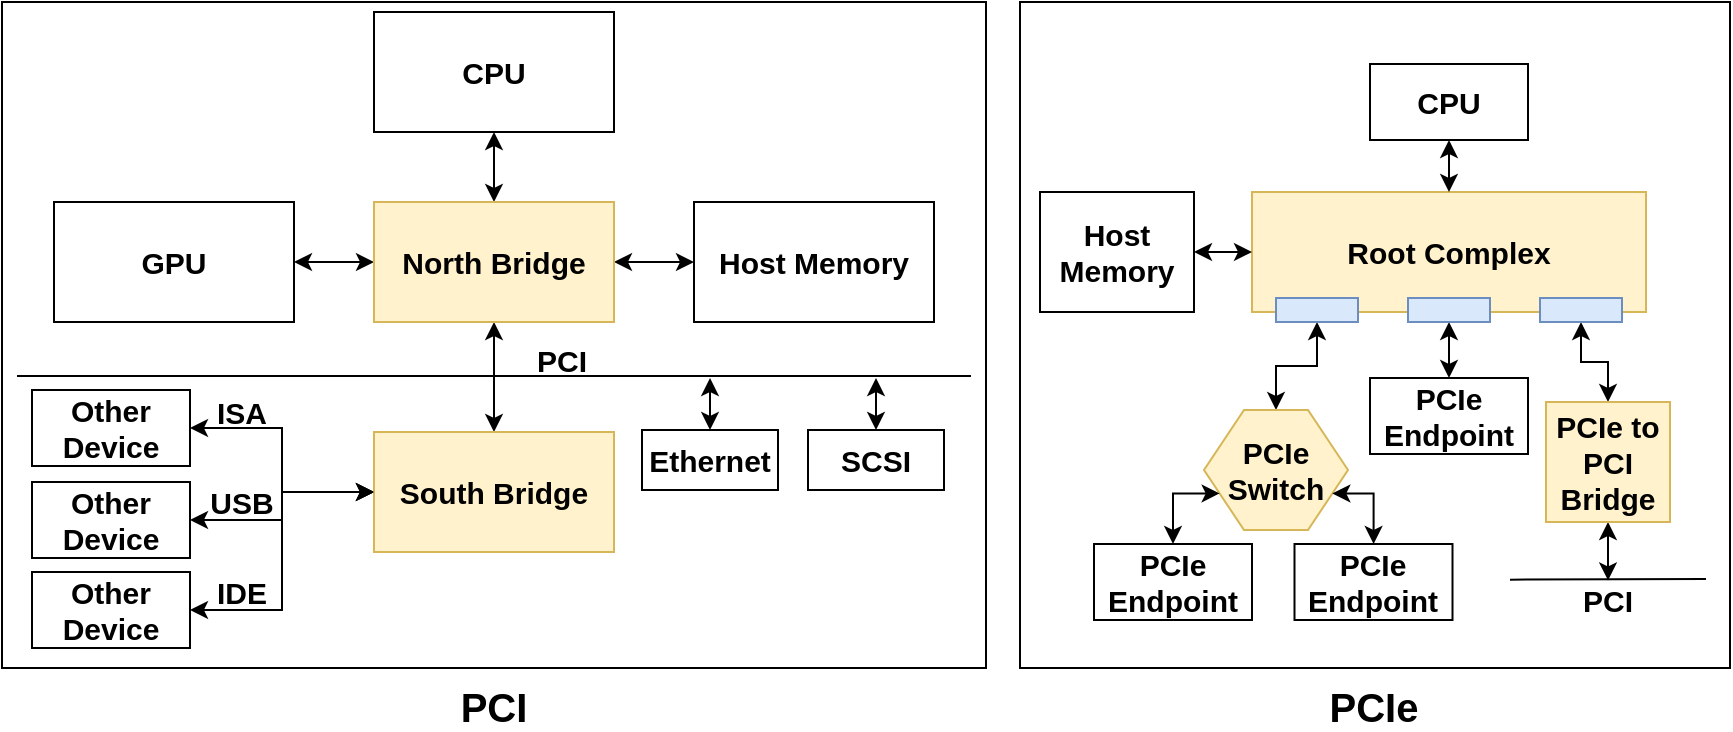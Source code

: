<mxfile version="14.4.3" type="device"><diagram id="0pbQG_VUJU1zq75qMs9i" name="第 1 页"><mxGraphModel dx="1506" dy="776" grid="0" gridSize="10" guides="1" tooltips="1" connect="1" arrows="1" fold="1" page="0" pageScale="1" pageWidth="827" pageHeight="1169" math="0" shadow="0"><root><mxCell id="0"/><mxCell id="1" parent="0"/><mxCell id="vP6_aj8F6_FsCMDe0Jlj-69" value="" style="rounded=0;whiteSpace=wrap;html=1;" vertex="1" parent="1"><mxGeometry x="367" y="332" width="355" height="333" as="geometry"/></mxCell><mxCell id="vP6_aj8F6_FsCMDe0Jlj-67" value="" style="rounded=0;whiteSpace=wrap;html=1;" vertex="1" parent="1"><mxGeometry x="-142" y="332" width="492" height="333" as="geometry"/></mxCell><mxCell id="vP6_aj8F6_FsCMDe0Jlj-7" style="edgeStyle=orthogonalEdgeStyle;rounded=0;orthogonalLoop=1;jettySize=auto;html=1;entryX=0.5;entryY=0;entryDx=0;entryDy=0;startArrow=classic;startFill=1;" edge="1" parent="1" source="vP6_aj8F6_FsCMDe0Jlj-1" target="vP6_aj8F6_FsCMDe0Jlj-2"><mxGeometry relative="1" as="geometry"/></mxCell><mxCell id="vP6_aj8F6_FsCMDe0Jlj-1" value="&lt;font style=&quot;font-size: 15px&quot;&gt;&lt;b&gt;CPU&lt;/b&gt;&lt;/font&gt;" style="rounded=0;whiteSpace=wrap;html=1;" vertex="1" parent="1"><mxGeometry x="44" y="337" width="120" height="60" as="geometry"/></mxCell><mxCell id="vP6_aj8F6_FsCMDe0Jlj-8" style="edgeStyle=orthogonalEdgeStyle;rounded=0;orthogonalLoop=1;jettySize=auto;html=1;entryX=0;entryY=0.5;entryDx=0;entryDy=0;startArrow=classic;startFill=1;" edge="1" parent="1" source="vP6_aj8F6_FsCMDe0Jlj-2" target="vP6_aj8F6_FsCMDe0Jlj-5"><mxGeometry relative="1" as="geometry"/></mxCell><mxCell id="vP6_aj8F6_FsCMDe0Jlj-9" style="edgeStyle=orthogonalEdgeStyle;rounded=0;orthogonalLoop=1;jettySize=auto;html=1;entryX=1;entryY=0.5;entryDx=0;entryDy=0;startArrow=classic;startFill=1;" edge="1" parent="1" source="vP6_aj8F6_FsCMDe0Jlj-2" target="vP6_aj8F6_FsCMDe0Jlj-3"><mxGeometry relative="1" as="geometry"/></mxCell><mxCell id="vP6_aj8F6_FsCMDe0Jlj-10" style="edgeStyle=orthogonalEdgeStyle;rounded=0;orthogonalLoop=1;jettySize=auto;html=1;startArrow=classic;startFill=1;" edge="1" parent="1" source="vP6_aj8F6_FsCMDe0Jlj-2" target="vP6_aj8F6_FsCMDe0Jlj-6"><mxGeometry relative="1" as="geometry"/></mxCell><mxCell id="vP6_aj8F6_FsCMDe0Jlj-2" value="&lt;font style=&quot;font-size: 15px&quot;&gt;&lt;b&gt;North Bridge&lt;/b&gt;&lt;/font&gt;" style="rounded=0;whiteSpace=wrap;html=1;fillColor=#fff2cc;strokeColor=#d6b656;" vertex="1" parent="1"><mxGeometry x="44" y="432" width="120" height="60" as="geometry"/></mxCell><mxCell id="vP6_aj8F6_FsCMDe0Jlj-3" value="&lt;font style=&quot;font-size: 15px&quot;&gt;&lt;b&gt;GPU&lt;/b&gt;&lt;/font&gt;" style="rounded=0;whiteSpace=wrap;html=1;" vertex="1" parent="1"><mxGeometry x="-116" y="432" width="120" height="60" as="geometry"/></mxCell><mxCell id="vP6_aj8F6_FsCMDe0Jlj-5" value="&lt;font style=&quot;font-size: 15px&quot;&gt;&lt;b&gt;Host Memory&lt;/b&gt;&lt;/font&gt;" style="rounded=0;whiteSpace=wrap;html=1;" vertex="1" parent="1"><mxGeometry x="204" y="432" width="120" height="60" as="geometry"/></mxCell><mxCell id="vP6_aj8F6_FsCMDe0Jlj-21" style="edgeStyle=orthogonalEdgeStyle;rounded=0;orthogonalLoop=1;jettySize=auto;html=1;entryX=1;entryY=0.5;entryDx=0;entryDy=0;startArrow=classic;startFill=1;" edge="1" parent="1" source="vP6_aj8F6_FsCMDe0Jlj-6" target="vP6_aj8F6_FsCMDe0Jlj-18"><mxGeometry relative="1" as="geometry"/></mxCell><mxCell id="vP6_aj8F6_FsCMDe0Jlj-22" style="edgeStyle=orthogonalEdgeStyle;rounded=0;orthogonalLoop=1;jettySize=auto;html=1;entryX=1;entryY=0.5;entryDx=0;entryDy=0;startArrow=classic;startFill=1;" edge="1" parent="1" source="vP6_aj8F6_FsCMDe0Jlj-6" target="vP6_aj8F6_FsCMDe0Jlj-15"><mxGeometry relative="1" as="geometry"/></mxCell><mxCell id="vP6_aj8F6_FsCMDe0Jlj-6" value="&lt;span style=&quot;font-size: 15px&quot;&gt;&lt;b&gt;South Bridge&lt;/b&gt;&lt;/span&gt;" style="rounded=0;whiteSpace=wrap;html=1;fillColor=#fff2cc;strokeColor=#d6b656;" vertex="1" parent="1"><mxGeometry x="44" y="547" width="120" height="60" as="geometry"/></mxCell><mxCell id="vP6_aj8F6_FsCMDe0Jlj-27" style="edgeStyle=orthogonalEdgeStyle;rounded=0;orthogonalLoop=1;jettySize=auto;html=1;startArrow=classic;startFill=1;" edge="1" parent="1" source="vP6_aj8F6_FsCMDe0Jlj-11"><mxGeometry relative="1" as="geometry"><mxPoint x="212" y="520" as="targetPoint"/></mxGeometry></mxCell><mxCell id="vP6_aj8F6_FsCMDe0Jlj-11" value="&lt;span style=&quot;font-size: 15px&quot;&gt;&lt;b&gt;Ethernet&lt;/b&gt;&lt;/span&gt;" style="rounded=0;whiteSpace=wrap;html=1;" vertex="1" parent="1"><mxGeometry x="178" y="546" width="68" height="30" as="geometry"/></mxCell><mxCell id="vP6_aj8F6_FsCMDe0Jlj-12" value="" style="endArrow=none;html=1;" edge="1" parent="1"><mxGeometry width="50" height="50" relative="1" as="geometry"><mxPoint x="-134.5" y="519" as="sourcePoint"/><mxPoint x="342.5" y="519" as="targetPoint"/></mxGeometry></mxCell><mxCell id="vP6_aj8F6_FsCMDe0Jlj-15" value="&lt;b style=&quot;font-size: 15px&quot;&gt;Other Device&lt;/b&gt;" style="rounded=0;whiteSpace=wrap;html=1;" vertex="1" parent="1"><mxGeometry x="-127" y="572" width="79" height="38" as="geometry"/></mxCell><mxCell id="vP6_aj8F6_FsCMDe0Jlj-18" value="&lt;b style=&quot;font-size: 15px&quot;&gt;Other Device&lt;/b&gt;" style="rounded=0;whiteSpace=wrap;html=1;" vertex="1" parent="1"><mxGeometry x="-127" y="617" width="79" height="38" as="geometry"/></mxCell><mxCell id="vP6_aj8F6_FsCMDe0Jlj-20" style="edgeStyle=orthogonalEdgeStyle;rounded=0;orthogonalLoop=1;jettySize=auto;html=1;entryX=0;entryY=0.5;entryDx=0;entryDy=0;startArrow=classic;startFill=1;" edge="1" parent="1" source="vP6_aj8F6_FsCMDe0Jlj-16" target="vP6_aj8F6_FsCMDe0Jlj-6"><mxGeometry relative="1" as="geometry"/></mxCell><mxCell id="vP6_aj8F6_FsCMDe0Jlj-16" value="&lt;span style=&quot;font-size: 15px&quot;&gt;&lt;b&gt;Other Device&lt;/b&gt;&lt;/span&gt;" style="rounded=0;whiteSpace=wrap;html=1;" vertex="1" parent="1"><mxGeometry x="-127" y="526" width="79" height="38" as="geometry"/></mxCell><mxCell id="vP6_aj8F6_FsCMDe0Jlj-23" value="&lt;b&gt;&lt;font style=&quot;font-size: 15px&quot;&gt;PCI&lt;/font&gt;&lt;/b&gt;" style="text;html=1;strokeColor=none;fillColor=none;align=center;verticalAlign=middle;whiteSpace=wrap;rounded=0;" vertex="1" parent="1"><mxGeometry x="118" y="501" width="40" height="20" as="geometry"/></mxCell><mxCell id="vP6_aj8F6_FsCMDe0Jlj-24" value="&lt;b&gt;&lt;font style=&quot;font-size: 15px&quot;&gt;ISA&lt;/font&gt;&lt;/b&gt;" style="text;html=1;strokeColor=none;fillColor=none;align=center;verticalAlign=middle;whiteSpace=wrap;rounded=0;" vertex="1" parent="1"><mxGeometry x="-42" y="527" width="40" height="20" as="geometry"/></mxCell><mxCell id="vP6_aj8F6_FsCMDe0Jlj-25" value="&lt;b&gt;&lt;font style=&quot;font-size: 15px&quot;&gt;USB&lt;/font&gt;&lt;/b&gt;" style="text;html=1;strokeColor=none;fillColor=none;align=center;verticalAlign=middle;whiteSpace=wrap;rounded=0;" vertex="1" parent="1"><mxGeometry x="-42" y="572" width="40" height="20" as="geometry"/></mxCell><mxCell id="vP6_aj8F6_FsCMDe0Jlj-26" value="&lt;b&gt;&lt;font style=&quot;font-size: 15px&quot;&gt;IDE&lt;/font&gt;&lt;/b&gt;" style="text;html=1;strokeColor=none;fillColor=none;align=center;verticalAlign=middle;whiteSpace=wrap;rounded=0;" vertex="1" parent="1"><mxGeometry x="-42" y="617" width="40" height="20" as="geometry"/></mxCell><mxCell id="vP6_aj8F6_FsCMDe0Jlj-29" style="edgeStyle=orthogonalEdgeStyle;rounded=0;orthogonalLoop=1;jettySize=auto;html=1;startArrow=classic;startFill=1;" edge="1" parent="1" source="vP6_aj8F6_FsCMDe0Jlj-28"><mxGeometry relative="1" as="geometry"><mxPoint x="295" y="520" as="targetPoint"/></mxGeometry></mxCell><mxCell id="vP6_aj8F6_FsCMDe0Jlj-28" value="&lt;span style=&quot;font-size: 15px&quot;&gt;&lt;b&gt;SCSI&lt;/b&gt;&lt;/span&gt;" style="rounded=0;whiteSpace=wrap;html=1;" vertex="1" parent="1"><mxGeometry x="261" y="546" width="68" height="30" as="geometry"/></mxCell><mxCell id="vP6_aj8F6_FsCMDe0Jlj-30" value="&lt;font style=&quot;font-size: 15px&quot;&gt;&lt;b&gt;Root Complex&lt;/b&gt;&lt;/font&gt;" style="rounded=0;whiteSpace=wrap;html=1;fillColor=#fff2cc;strokeColor=#d6b656;" vertex="1" parent="1"><mxGeometry x="483" y="427" width="197" height="60" as="geometry"/></mxCell><mxCell id="vP6_aj8F6_FsCMDe0Jlj-55" style="edgeStyle=orthogonalEdgeStyle;rounded=0;orthogonalLoop=1;jettySize=auto;html=1;entryX=0.5;entryY=1;entryDx=0;entryDy=0;startArrow=classic;startFill=1;" edge="1" parent="1" source="vP6_aj8F6_FsCMDe0Jlj-31" target="vP6_aj8F6_FsCMDe0Jlj-36"><mxGeometry relative="1" as="geometry"/></mxCell><mxCell id="vP6_aj8F6_FsCMDe0Jlj-31" value="&lt;font style=&quot;font-size: 15px&quot;&gt;&lt;b&gt;PCIe Switch&lt;/b&gt;&lt;/font&gt;" style="shape=hexagon;perimeter=hexagonPerimeter2;whiteSpace=wrap;html=1;fixedSize=1;fillColor=#fff2cc;strokeColor=#d6b656;" vertex="1" parent="1"><mxGeometry x="459" y="536" width="72" height="60" as="geometry"/></mxCell><mxCell id="vP6_aj8F6_FsCMDe0Jlj-36" value="" style="rounded=0;whiteSpace=wrap;html=1;fillColor=#dae8fc;strokeColor=#6c8ebf;" vertex="1" parent="1"><mxGeometry x="495" y="480" width="41" height="12" as="geometry"/></mxCell><mxCell id="vP6_aj8F6_FsCMDe0Jlj-54" style="edgeStyle=orthogonalEdgeStyle;rounded=0;orthogonalLoop=1;jettySize=auto;html=1;entryX=0.5;entryY=0;entryDx=0;entryDy=0;startArrow=classic;startFill=1;" edge="1" parent="1" source="vP6_aj8F6_FsCMDe0Jlj-38" target="vP6_aj8F6_FsCMDe0Jlj-52"><mxGeometry relative="1" as="geometry"/></mxCell><mxCell id="vP6_aj8F6_FsCMDe0Jlj-38" value="" style="rounded=0;whiteSpace=wrap;html=1;fillColor=#dae8fc;strokeColor=#6c8ebf;" vertex="1" parent="1"><mxGeometry x="561" y="480" width="41" height="12" as="geometry"/></mxCell><mxCell id="vP6_aj8F6_FsCMDe0Jlj-58" style="edgeStyle=orthogonalEdgeStyle;rounded=0;orthogonalLoop=1;jettySize=auto;html=1;entryX=0.5;entryY=0;entryDx=0;entryDy=0;startArrow=classic;startFill=1;" edge="1" parent="1" source="vP6_aj8F6_FsCMDe0Jlj-39" target="vP6_aj8F6_FsCMDe0Jlj-57"><mxGeometry relative="1" as="geometry"/></mxCell><mxCell id="vP6_aj8F6_FsCMDe0Jlj-39" value="" style="rounded=0;whiteSpace=wrap;html=1;fillColor=#dae8fc;strokeColor=#6c8ebf;" vertex="1" parent="1"><mxGeometry x="627" y="480" width="41" height="12" as="geometry"/></mxCell><mxCell id="vP6_aj8F6_FsCMDe0Jlj-56" style="edgeStyle=orthogonalEdgeStyle;rounded=0;orthogonalLoop=1;jettySize=auto;html=1;entryX=0;entryY=0.75;entryDx=0;entryDy=0;startArrow=classic;startFill=1;" edge="1" parent="1" source="vP6_aj8F6_FsCMDe0Jlj-47" target="vP6_aj8F6_FsCMDe0Jlj-31"><mxGeometry relative="1" as="geometry"><Array as="points"><mxPoint x="444" y="578"/></Array></mxGeometry></mxCell><mxCell id="vP6_aj8F6_FsCMDe0Jlj-47" value="&lt;span style=&quot;font-size: 15px&quot;&gt;&lt;b&gt;PCIe Endpoint&lt;/b&gt;&lt;/span&gt;" style="rounded=0;whiteSpace=wrap;html=1;" vertex="1" parent="1"><mxGeometry x="404" y="603" width="79" height="38" as="geometry"/></mxCell><mxCell id="vP6_aj8F6_FsCMDe0Jlj-51" style="edgeStyle=orthogonalEdgeStyle;rounded=0;orthogonalLoop=1;jettySize=auto;html=1;entryX=1;entryY=0.75;entryDx=0;entryDy=0;startArrow=classic;startFill=1;" edge="1" parent="1" source="vP6_aj8F6_FsCMDe0Jlj-50" target="vP6_aj8F6_FsCMDe0Jlj-31"><mxGeometry relative="1" as="geometry"><mxPoint x="532.415" y="586.441" as="targetPoint"/><Array as="points"><mxPoint x="544" y="578"/></Array></mxGeometry></mxCell><mxCell id="vP6_aj8F6_FsCMDe0Jlj-50" value="&lt;span style=&quot;font-size: 15px&quot;&gt;&lt;b&gt;PCIe Endpoint&lt;/b&gt;&lt;/span&gt;" style="rounded=0;whiteSpace=wrap;html=1;" vertex="1" parent="1"><mxGeometry x="504.25" y="603" width="79" height="38" as="geometry"/></mxCell><mxCell id="vP6_aj8F6_FsCMDe0Jlj-52" value="&lt;span style=&quot;font-size: 15px&quot;&gt;&lt;b&gt;PCIe Endpoint&lt;/b&gt;&lt;/span&gt;" style="rounded=0;whiteSpace=wrap;html=1;" vertex="1" parent="1"><mxGeometry x="542" y="520" width="79" height="38" as="geometry"/></mxCell><mxCell id="vP6_aj8F6_FsCMDe0Jlj-61" style="edgeStyle=orthogonalEdgeStyle;rounded=0;orthogonalLoop=1;jettySize=auto;html=1;startArrow=classic;startFill=1;" edge="1" parent="1" source="vP6_aj8F6_FsCMDe0Jlj-57"><mxGeometry relative="1" as="geometry"><mxPoint x="661" y="621.19" as="targetPoint"/></mxGeometry></mxCell><mxCell id="vP6_aj8F6_FsCMDe0Jlj-57" value="&lt;span style=&quot;font-size: 15px&quot;&gt;&lt;b&gt;PCIe to PCI Bridge&lt;/b&gt;&lt;/span&gt;" style="rounded=0;whiteSpace=wrap;html=1;fillColor=#fff2cc;strokeColor=#d6b656;" vertex="1" parent="1"><mxGeometry x="630" y="532" width="62" height="60" as="geometry"/></mxCell><mxCell id="vP6_aj8F6_FsCMDe0Jlj-59" value="" style="endArrow=none;html=1;" edge="1" parent="1"><mxGeometry width="50" height="50" relative="1" as="geometry"><mxPoint x="612" y="620.83" as="sourcePoint"/><mxPoint x="710" y="620.52" as="targetPoint"/></mxGeometry></mxCell><mxCell id="vP6_aj8F6_FsCMDe0Jlj-62" value="&lt;b&gt;&lt;font style=&quot;font-size: 15px&quot;&gt;PCI&lt;/font&gt;&lt;/b&gt;" style="text;html=1;strokeColor=none;fillColor=none;align=center;verticalAlign=middle;whiteSpace=wrap;rounded=0;" vertex="1" parent="1"><mxGeometry x="641" y="621" width="40" height="20" as="geometry"/></mxCell><mxCell id="vP6_aj8F6_FsCMDe0Jlj-64" style="edgeStyle=orthogonalEdgeStyle;rounded=0;orthogonalLoop=1;jettySize=auto;html=1;entryX=0.5;entryY=0;entryDx=0;entryDy=0;startArrow=classic;startFill=1;" edge="1" parent="1" source="vP6_aj8F6_FsCMDe0Jlj-63" target="vP6_aj8F6_FsCMDe0Jlj-30"><mxGeometry relative="1" as="geometry"/></mxCell><mxCell id="vP6_aj8F6_FsCMDe0Jlj-63" value="&lt;span style=&quot;font-size: 15px&quot;&gt;&lt;b&gt;CPU&lt;/b&gt;&lt;/span&gt;" style="rounded=0;whiteSpace=wrap;html=1;" vertex="1" parent="1"><mxGeometry x="542" y="363" width="79" height="38" as="geometry"/></mxCell><mxCell id="vP6_aj8F6_FsCMDe0Jlj-66" style="edgeStyle=orthogonalEdgeStyle;rounded=0;orthogonalLoop=1;jettySize=auto;html=1;entryX=0;entryY=0.5;entryDx=0;entryDy=0;startArrow=classic;startFill=1;" edge="1" parent="1" source="vP6_aj8F6_FsCMDe0Jlj-65" target="vP6_aj8F6_FsCMDe0Jlj-30"><mxGeometry relative="1" as="geometry"/></mxCell><mxCell id="vP6_aj8F6_FsCMDe0Jlj-65" value="&lt;font style=&quot;font-size: 15px&quot;&gt;&lt;b&gt;Host Memory&lt;/b&gt;&lt;/font&gt;" style="rounded=0;whiteSpace=wrap;html=1;" vertex="1" parent="1"><mxGeometry x="377" y="427" width="77" height="60" as="geometry"/></mxCell><mxCell id="vP6_aj8F6_FsCMDe0Jlj-70" value="&lt;font style=&quot;font-size: 20px&quot;&gt;&lt;b&gt;PCI&lt;/b&gt;&lt;/font&gt;" style="text;html=1;strokeColor=none;fillColor=none;align=center;verticalAlign=middle;whiteSpace=wrap;rounded=0;" vertex="1" parent="1"><mxGeometry x="84" y="674" width="40" height="20" as="geometry"/></mxCell><mxCell id="vP6_aj8F6_FsCMDe0Jlj-71" value="&lt;font style=&quot;font-size: 20px&quot;&gt;&lt;b&gt;PCIe&lt;/b&gt;&lt;/font&gt;" style="text;html=1;strokeColor=none;fillColor=none;align=center;verticalAlign=middle;whiteSpace=wrap;rounded=0;" vertex="1" parent="1"><mxGeometry x="523.75" y="674" width="40" height="20" as="geometry"/></mxCell></root></mxGraphModel></diagram></mxfile>